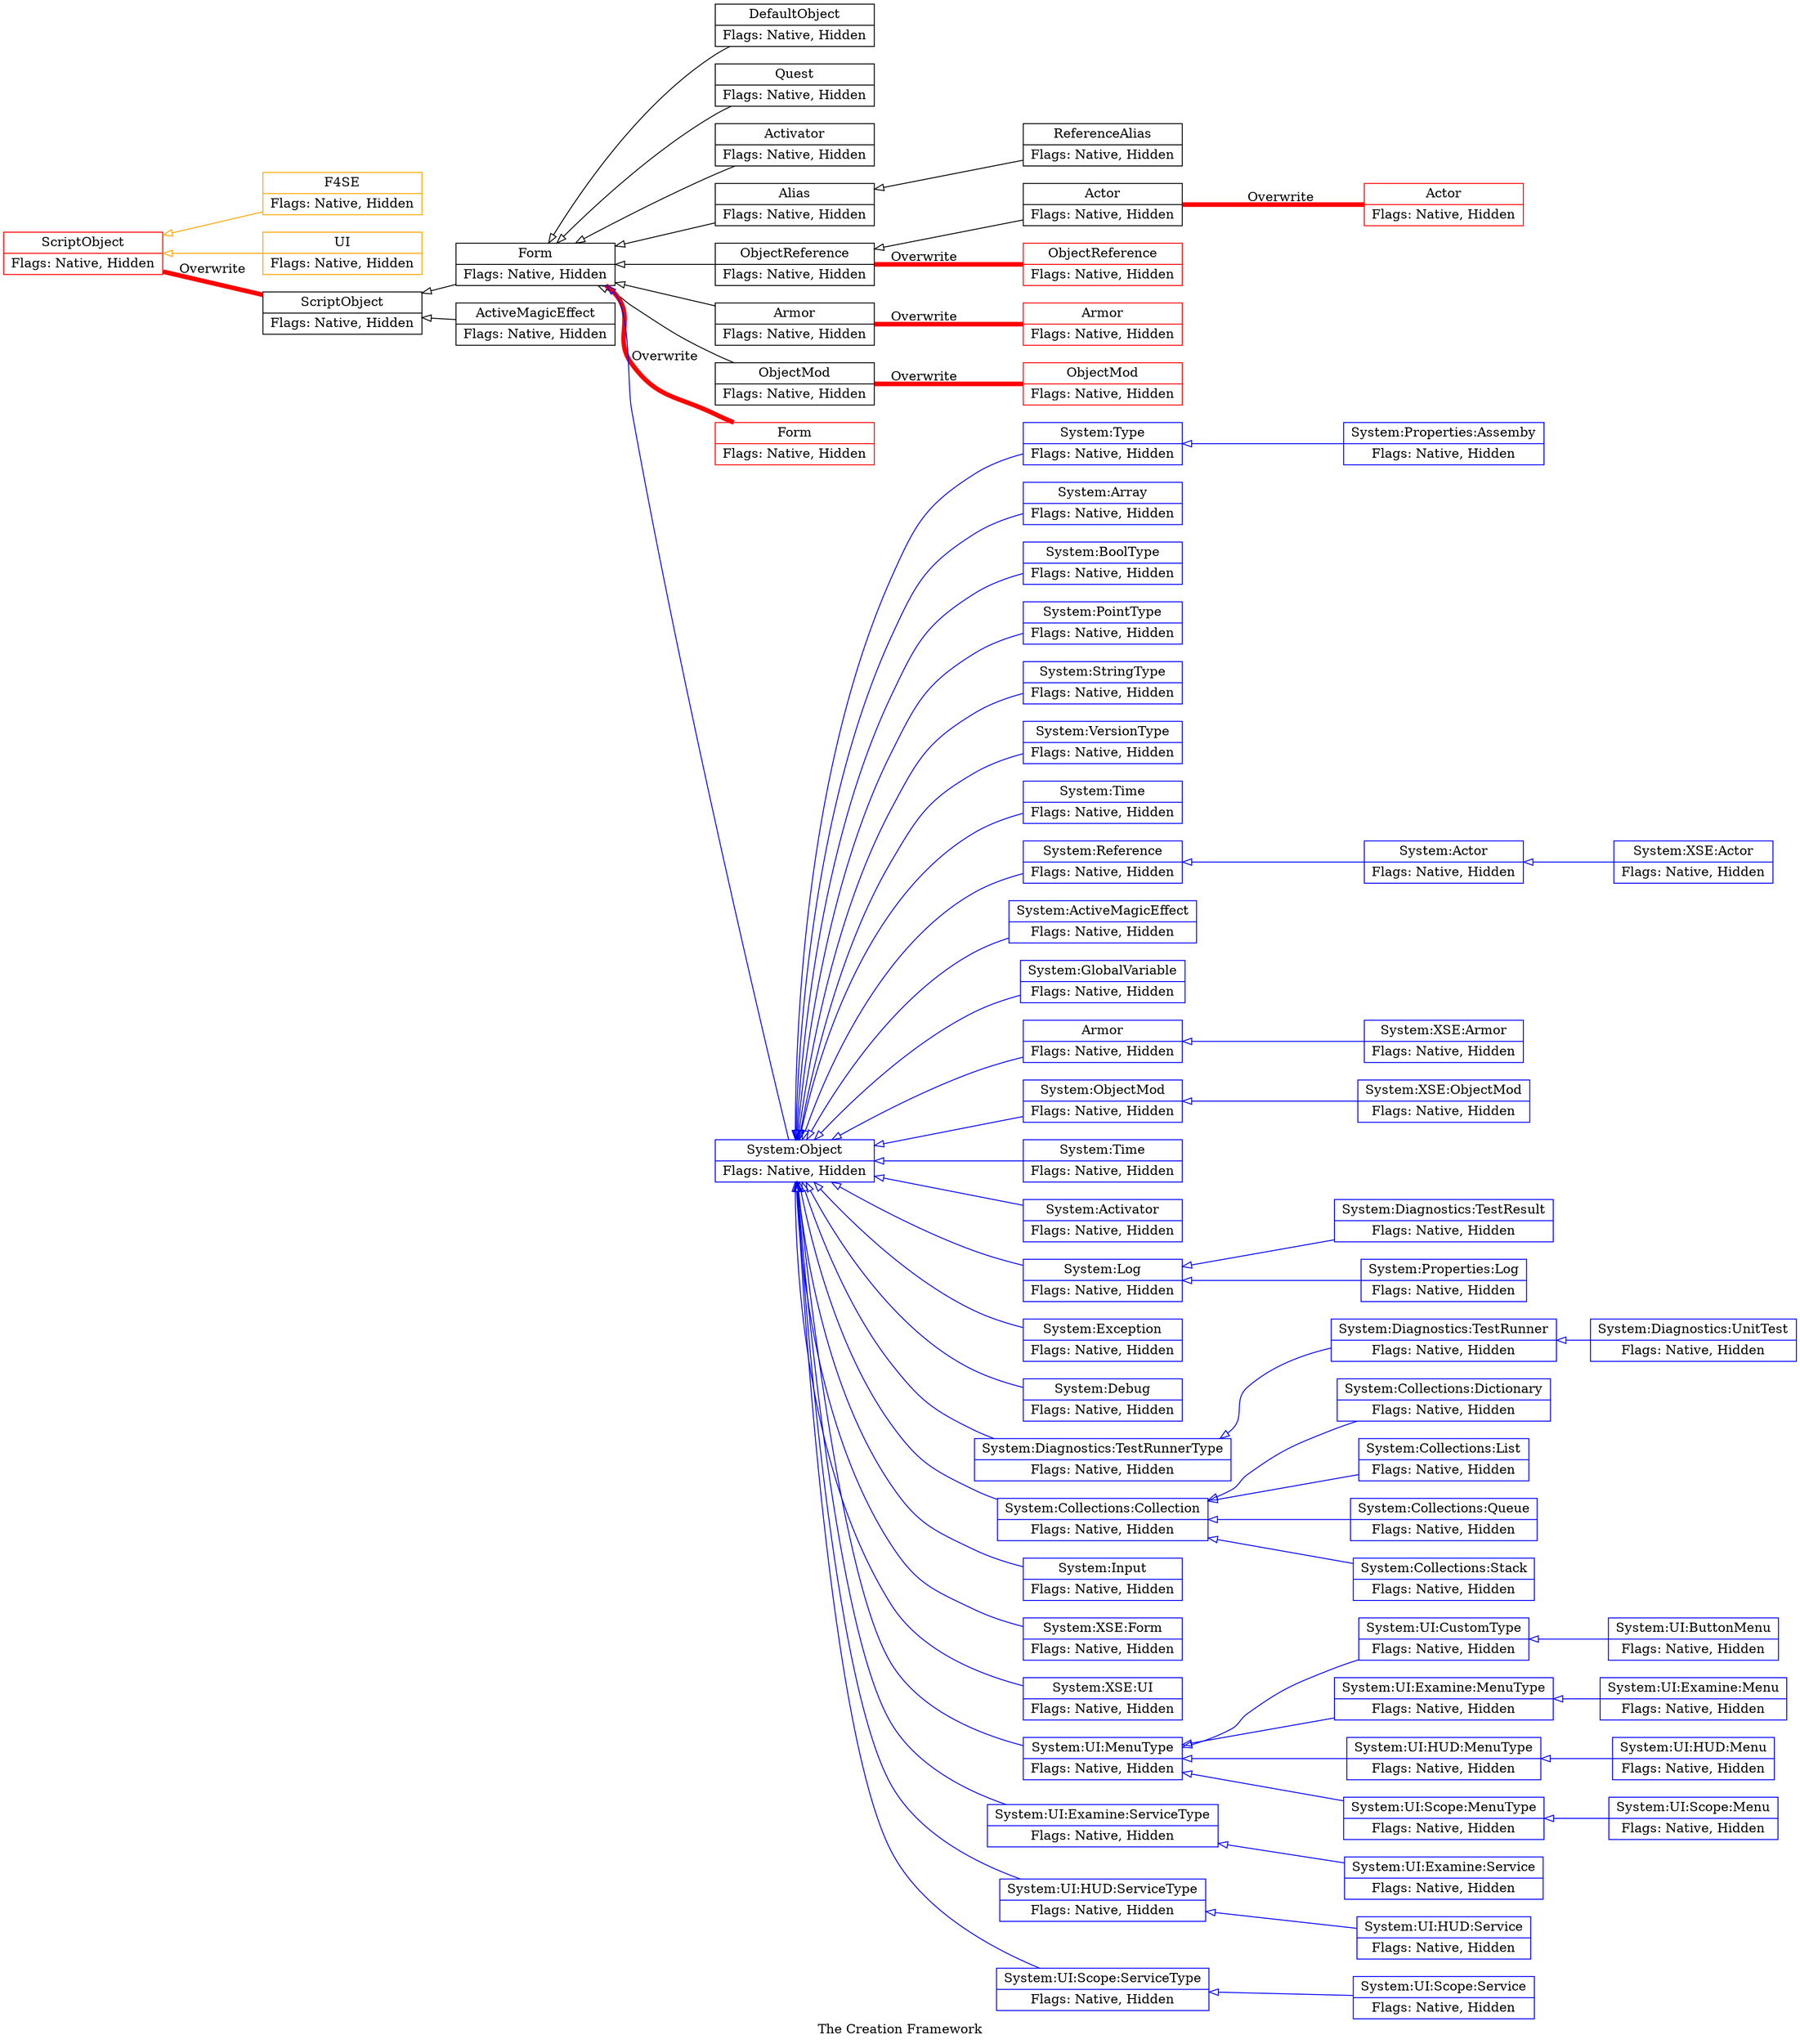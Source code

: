 // https://www.graphviz.org/doc/info/lang.html
// https://www.graphviz.org/doc/info/attrs.html
// https://en.wikipedia.org/wiki/DOT_(graph_description_language)
// https://graphs.grevian.org/example

/* shape
A string specifying the shape of a node.
There are three main types of shapes : polygon-based, record-based and user-defined.
The record-based shape has largely been superseded and greatly generalized by HTML-like labels.
That is, instead of using shape=record, one might consider using shape=none and an HTML-like label.
*/

/* rankType
"same", "min", "source", "max", "sink"
*/

digraph "CreationFramework"
{
	label = "The Creation Framework";
	rankdir = "RL"; // {"TB"}, "LR", "BT", "RL"
	// ranksep = "0.25";
	// size="10";
	// ratio="compress";
	clusterrank = "none"; // {"local"}, "none"
	node
	[
		shape = "record", // {"ellipse"}, "record"
	];
	edge
	[
		dir = "forward"
		arrowhead = "empty",
	];

	//---------------------------------------------
	subgraph "cluster_CreationEngine"
	{
		label = "Creation Engine";

		ScriptObject
		[label = "ScriptObject|Flags: Native, Hidden"];

		Form
		[label = "Form|Flags: Native, Hidden"]
		{"Form" -> "ScriptObject"};

		DefaultObject
		[label = "DefaultObject|Flags: Native, Hidden"]
		{"DefaultObject" -> "Form"};

		Quest
		[label = "Quest|Flags: Native, Hidden"]
		{"Quest" -> "Form"};

		Activator
		[label = "Activator|Flags: Native, Hidden"]
		{"Activator" -> "Form"};

		Alias
		[label = "Alias|Flags: Native, Hidden"]
		{"Alias" -> "Form"};

		ReferenceAlias
		[label = "ReferenceAlias|Flags: Native, Hidden"]
		{"ReferenceAlias" -> "Alias"};

		Actor
		[label = "Actor|Flags: Native, Hidden"]
		{"Actor" -> "ObjectReference"};

		Armor
		[label = "Armor|Flags: Native, Hidden"]
		{"Armor" -> "Form"};

		ObjectMod
		[label = "ObjectMod|Flags: Native, Hidden"]
		{"ObjectMod" -> "Form"};

		ObjectReference
		[label = "ObjectReference|Flags: Native, Hidden"]
		{"ObjectReference" -> "Form"};

		ActiveMagicEffect
		[label = "ActiveMagicEffect|Flags: Native, Hidden"]
		{"ActiveMagicEffect" -> "ScriptObject"};
	}

	//---------------------------------------------
	subgraph "cluster_XSE"
	{
		label = "Script Extender (XSE)";
		style=filled;
		color=white;
		node
		[
			color=orange
		];
		edge
		[
			color=orange
		];
		subgraph "cluster_XSE_Base"
		{
			label = "Overwrites";
			node
			[
				color=red
			];
			edge
			[
				label="Overwrite",
				color="red",
				penwidth="5",
				arrowhead="none",
				color="red"
			];

			XSE_ScriptObject
			[label = "ScriptObject|Flags: Native, Hidden"]
			{"ScriptObject" -> "XSE_ScriptObject"};

			XSE_Form
			[label = "Form|Flags: Native, Hidden"]
			{"XSE_Form" -> "Form"};

			XSE_Actor
			[label = "Actor|Flags: Native, Hidden"]
			{"XSE_Actor" -> "Actor"};

			XSE_Armor
			[label = "Armor|Flags: Native, Hidden"]
			{"XSE_Armor" -> "Armor"};

			XSE_ObjectMod
			[label = "ObjectMod|Flags: Native, Hidden"]
			{"XSE_ObjectMod" -> "ObjectMod"};

			XSE_ObjectReference
			[label = "ObjectReference|Flags: Native, Hidden"]
			{"XSE_ObjectReference" -> "ObjectReference"};
		}
		subgraph "cluster_XSE_Classes"
		{
			label = "Classes";
			XSE_F4SE
			[label = "F4SE|Flags: Native, Hidden"]
			{"XSE_F4SE" -> "XSE_ScriptObject"};

			XSE_UI
			[label = "UI|Flags: Native, Hidden"]
			{"XSE_UI" -> "XSE_ScriptObject"};
		}
	}

	//---------------------------------------------
	subgraph "cluster_CreationFramework"
	{
		label = "Creation Framework";
		color="blue";
		node
		[
			color="blue"
		];
		edge
		[
			color="blue"
		];


		subgraph "cluster_System-ESL"
		{
			label = "System.esl";

			subgraph "cluster_System"
			{
				label = "System";
				color="blue"

				"System:Object"
				[label = "System:Object|Flags: Native, Hidden"]
				{"System:Object" -> "Form"};

				"System:Type"
				[label = "System:Type|Flags: Native, Hidden"]
				{"System:Type" -> "System:Object"};

				"System:Array"
				[label = "System:Array|Flags: Native, Hidden"]
				{"System:Array" -> "System:Object"};

				"System:BoolType"
				[label = "System:BoolType|Flags: Native, Hidden"]
				{"System:BoolType" -> "System:Object"};

				"System:PointType"
				[label = "System:PointType|Flags: Native, Hidden"]
				{"System:PointType" -> "System:Object"};

				"System:StringType"
				[label = "System:StringType|Flags: Native, Hidden"]
				{"System:StringType" -> "System:Object"};

				"System:VersionType"
				[label = "System:VersionType|Flags: Native, Hidden"]
				{"System:VersionType" -> "System:Object"};

				"System:Time"
				[label = "System:Time|Flags: Native, Hidden"]
				{"System:Time" -> "System:Object"};
			}

			subgraph "cluster_System_Base"
			{
				label = "System Base";

				"System:Reference"
				[label = "System:Reference|Flags: Native, Hidden"]
				{"System:Reference" -> "System:Object"};

				"System:Actor"
				[label = "System:Actor|Flags: Native, Hidden"]
				{"System:Actor" -> "System:Reference"};

				"System:ActiveMagicEffect"
				[label = "System:ActiveMagicEffect|Flags: Native, Hidden"]
				{"System:ActiveMagicEffect" -> "System:Object"};

				"System:GlobalVariable"
				[label = "System:GlobalVariable|Flags: Native, Hidden"]
				{"System:GlobalVariable" -> "System:Object"};

				"System:Armor"
				[label = "Armor|Flags: Native, Hidden"]
				{"System:Armor" -> "System:Object"};

				"System:ObjectMod"
				[label = "System:ObjectMod|Flags: Native, Hidden"]
				{"System:ObjectMod" -> "System:Object"};

				"System:Quest"
				[label = "System:Time|Flags: Native, Hidden"]
				{"System:Quest" -> "System:Object"};

				"System:Activator"
				[label = "System:Activator|Flags: Native, Hidden"]
				{"System:Activator" -> "System:Object"};
			}

			subgraph "cluster_System_Diagnostics"
			{
				label = "System:Diagnostics";

				"System:Log"
				[label = "System:Log|Flags: Native, Hidden"]
				{"System:Log" -> "System:Object"};

				"System:Exception"
				[label = "System:Exception|Flags: Native, Hidden"]
				{"System:Exception" -> "System:Object"};

				"System:Debug"
				[label = "System:Debug|Flags: Native, Hidden"]
				{"System:Debug" -> "System:Object"};

				"System:Diagnostics:TestResult"
				[label = "System:Diagnostics:TestResult|Flags: Native, Hidden"]
				{"System:Diagnostics:TestResult" -> "System:Log"};

				"System:Diagnostics:TestRunnerType"
				[label = "System:Diagnostics:TestRunnerType|Flags: Native, Hidden"]
				{"System:Diagnostics:TestRunnerType" -> "System:Object"};

				"System:Diagnostics:TestRunner"
				[label = "System:Diagnostics:TestRunner|Flags: Native, Hidden"]
				{"System:Diagnostics:TestRunner" -> "System:Diagnostics:TestRunnerType"};

				"System:Diagnostics:UnitTest"
				[label = "System:Diagnostics:UnitTest|Flags: Native, Hidden"]
				{"System:Diagnostics:UnitTest" -> "System:Diagnostics:TestRunner"};
			}

			subgraph "cluster_System_Collections"
			{
				label = "System:Collections";

				"System:Collections:Collection"
				[label = "System:Collections:Collection|Flags: Native, Hidden"]
				{"System:Collections:Collection" -> "System:Object"};

				"System:Collections:Dictionary"
				[label = "System:Collections:Dictionary|Flags: Native, Hidden"]
				{"System:Collections:Dictionary" -> "System:Collections:Collection"};

				"System:Collections:List"
				[label = "System:Collections:List|Flags: Native, Hidden"]
				{"System:Collections:List" -> "System:Collections:Collection"};

				"System:Collections:Queue"
				[label = "System:Collections:Queue|Flags: Native, Hidden"]
				{"System:Collections:Queue" -> "System:Collections:Collection"};

				"System:Collections:Stack"
				[label = "System:Collections:Stack|Flags: Native, Hidden"]
				{"System:Collections:Stack" -> "System:Collections:Collection"};
			}

			subgraph "cluster_System_Properties"
			{
				label = "System:Properties";

				"System:Properties:Assemby"
				[label = "System:Properties:Assemby|Flags: Native, Hidden"]
				{"System:Properties:Assemby" -> "System:Type"};

				"System:Properties:Log"
				[label = "System:Properties:Log|Flags: Native, Hidden"]
				{"System:Properties:Log" -> "System:Log"};
			}
		}


		subgraph "cluster_System_XSE-ESL"
		{
			label = "System.XSE.esl";

			subgraph "cluster_System_XSE"
			{
				label = "System:XSE";

				"System:Input"
				[label = "System:Input|Flags: Native, Hidden"]
				{"System:Input" -> "System:Object"};

				"System:XSE:Actor"
				[label = "System:XSE:Actor|Flags: Native, Hidden"]
				{"System:XSE:Actor" -> "System:Actor"};

				"System:XSE:Armor"
				[label = "System:XSE:Armor|Flags: Native, Hidden"]
				{"System:XSE:Armor" -> "System:Armor"};

				"System:XSE:Form"
				[label = "System:XSE:Form|Flags: Native, Hidden"]
				{"System:XSE:Form" -> "System:Object"};

				"System:XSE:ObjectMod"
				[label = "System:XSE:ObjectMod|Flags: Native, Hidden"]
				{"System:XSE:ObjectMod" -> "System:ObjectMod"};

				"System:XSE:UI"
				[label = "System:XSE:UI|Flags: Native, Hidden"]
				{"System:XSE:UI" -> "System:Object"};
			}

			subgraph "cluster_System_UI"
			{
				label = "System:UI";

				"System:UI:MenuType"
				[label = "System:UI:MenuType|Flags: Native, Hidden"]
				{"System:UI:MenuType" -> "System:Object"};

				"System:UI:CustomType"
				[label = "System:UI:CustomType|Flags: Native, Hidden"]
				{"System:UI:CustomType" -> "System:UI:MenuType"};

				"System:UI:ButtonMenu"
				[label = "System:UI:ButtonMenu|Flags: Native, Hidden"]
				{"System:UI:ButtonMenu" -> "System:UI:CustomType"};

				"System:UI:Examine:MenuType"
				[label = "System:UI:Examine:MenuType|Flags: Native, Hidden"]
				{"System:UI:Examine:MenuType" -> "System:UI:MenuType"};

				"System:UI:Examine:Menu"
				[label = "System:UI:Examine:Menu|Flags: Native, Hidden"]
				{"System:UI:Examine:Menu" -> "System:UI:Examine:MenuType"};

				"System:UI:Examine:ServiceType"
				[label = "System:UI:Examine:ServiceType|Flags: Native, Hidden"]
				{"System:UI:Examine:ServiceType" -> "System:Object"};

				"System:UI:Examine:Service"
				[label = "System:UI:Examine:Service|Flags: Native, Hidden"]
				{"System:UI:Examine:Service" -> "System:UI:Examine:ServiceType"};

				"System:UI:HUD:MenuType"
				[label = "System:UI:HUD:MenuType|Flags: Native, Hidden"]
				{"System:UI:HUD:MenuType" -> "System:UI:MenuType"};

				"System:UI:HUD:Menu"
				[label = "System:UI:HUD:Menu|Flags: Native, Hidden"]
				{"System:UI:HUD:Menu" -> "System:UI:HUD:MenuType"};

				"System:UI:HUD:ServiceType"
				[label = "System:UI:HUD:ServiceType|Flags: Native, Hidden"]
				{"System:UI:HUD:ServiceType" -> "System:Object"};

				"System:UI:HUD:Service"
				[label = "System:UI:HUD:Service|Flags: Native, Hidden"]
				{"System:UI:HUD:Service" -> "System:UI:HUD:ServiceType"};

				"System:UI:Scope:MenuType"
				[label = "System:UI:Scope:MenuType|Flags: Native, Hidden"]
				{"System:UI:Scope:MenuType" -> "System:UI:MenuType"};

				"System:UI:Scope:Menu"
				[label = "System:UI:Scope:Menu|Flags: Native, Hidden"]
				{"System:UI:Scope:Menu" -> "System:UI:Scope:MenuType"};

				"System:UI:Scope:ServiceType"
				[label = "System:UI:Scope:ServiceType|Flags: Native, Hidden"]
				{"System:UI:Scope:ServiceType" -> "System:Object"};

				"System:UI:Scope:Service"
				[label = "System:UI:Scope:Service|Flags: Native, Hidden"]
				{"System:UI:Scope:Service" -> "System:UI:Scope:ServiceType"};
			}
		}


	}
}
